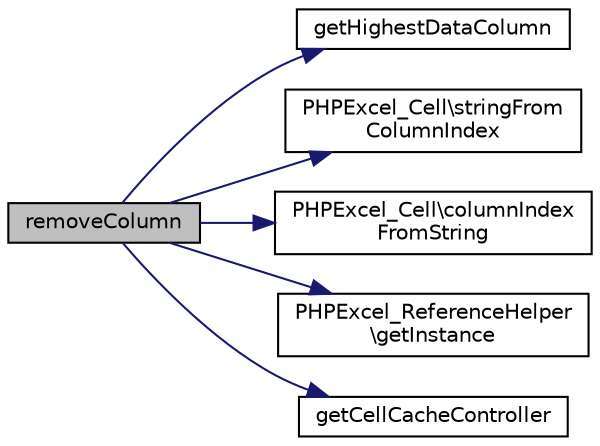 digraph "removeColumn"
{
  edge [fontname="Helvetica",fontsize="10",labelfontname="Helvetica",labelfontsize="10"];
  node [fontname="Helvetica",fontsize="10",shape=record];
  rankdir="LR";
  Node531 [label="removeColumn",height=0.2,width=0.4,color="black", fillcolor="grey75", style="filled", fontcolor="black"];
  Node531 -> Node532 [color="midnightblue",fontsize="10",style="solid",fontname="Helvetica"];
  Node532 [label="getHighestDataColumn",height=0.2,width=0.4,color="black", fillcolor="white", style="filled",URL="$class_p_h_p_excel___worksheet.html#a4a525e1230b2c33af19870dc22519c21"];
  Node531 -> Node533 [color="midnightblue",fontsize="10",style="solid",fontname="Helvetica"];
  Node533 [label="PHPExcel_Cell\\stringFrom\lColumnIndex",height=0.2,width=0.4,color="black", fillcolor="white", style="filled",URL="$class_p_h_p_excel___cell.html#ab5501b4cf2f8cd0af389ad4096fb9387"];
  Node531 -> Node534 [color="midnightblue",fontsize="10",style="solid",fontname="Helvetica"];
  Node534 [label="PHPExcel_Cell\\columnIndex\lFromString",height=0.2,width=0.4,color="black", fillcolor="white", style="filled",URL="$class_p_h_p_excel___cell.html#a492724422ceefe1d16ed2a8997a0a489"];
  Node531 -> Node535 [color="midnightblue",fontsize="10",style="solid",fontname="Helvetica"];
  Node535 [label="PHPExcel_ReferenceHelper\l\\getInstance",height=0.2,width=0.4,color="black", fillcolor="white", style="filled",URL="$class_p_h_p_excel___reference_helper.html#ac93fbec81f07e5d15f80db907e63dc10"];
  Node531 -> Node536 [color="midnightblue",fontsize="10",style="solid",fontname="Helvetica"];
  Node536 [label="getCellCacheController",height=0.2,width=0.4,color="black", fillcolor="white", style="filled",URL="$class_p_h_p_excel___worksheet.html#a38cf24dec647493828badc75f23559b2"];
}
